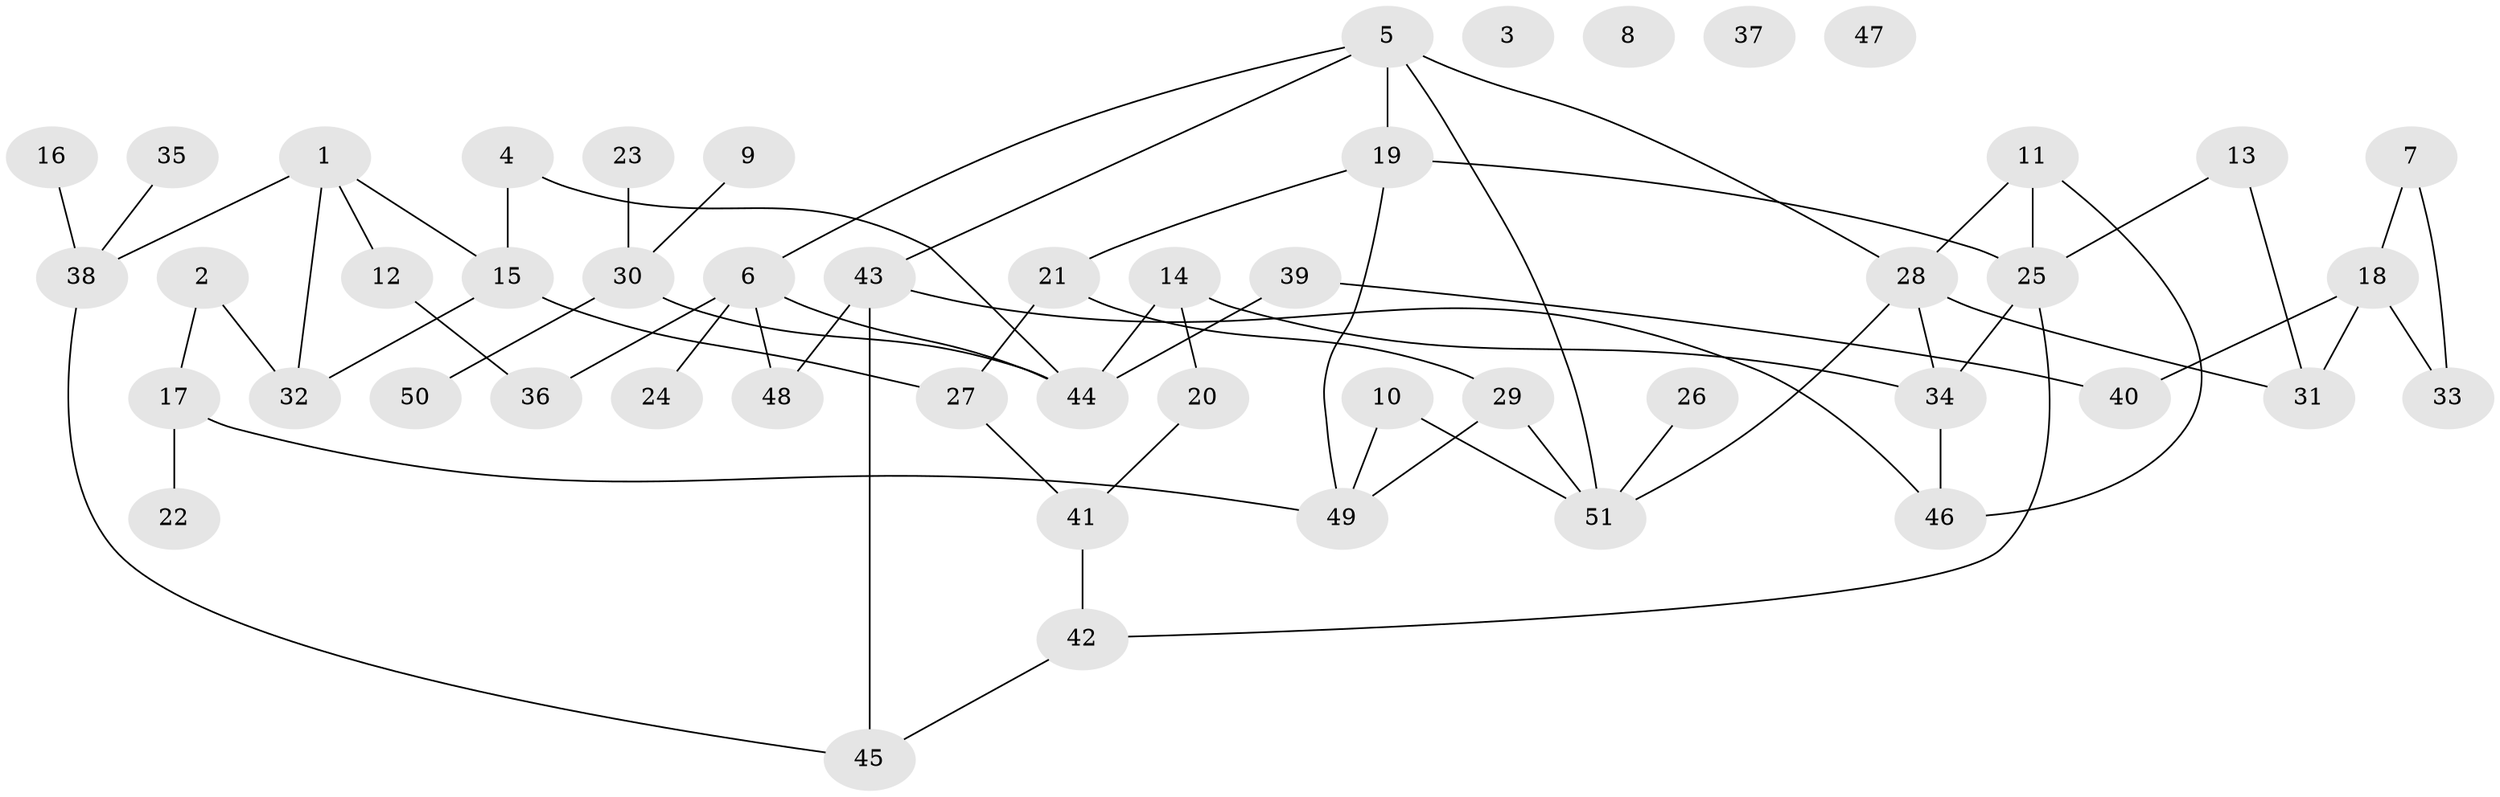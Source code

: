// Generated by graph-tools (version 1.1) at 2025/13/03/09/25 04:13:06]
// undirected, 51 vertices, 67 edges
graph export_dot {
graph [start="1"]
  node [color=gray90,style=filled];
  1;
  2;
  3;
  4;
  5;
  6;
  7;
  8;
  9;
  10;
  11;
  12;
  13;
  14;
  15;
  16;
  17;
  18;
  19;
  20;
  21;
  22;
  23;
  24;
  25;
  26;
  27;
  28;
  29;
  30;
  31;
  32;
  33;
  34;
  35;
  36;
  37;
  38;
  39;
  40;
  41;
  42;
  43;
  44;
  45;
  46;
  47;
  48;
  49;
  50;
  51;
  1 -- 12;
  1 -- 15;
  1 -- 32;
  1 -- 38;
  2 -- 17;
  2 -- 32;
  4 -- 15;
  4 -- 44;
  5 -- 6;
  5 -- 19;
  5 -- 28;
  5 -- 43;
  5 -- 51;
  6 -- 24;
  6 -- 36;
  6 -- 44;
  6 -- 48;
  7 -- 18;
  7 -- 33;
  9 -- 30;
  10 -- 49;
  10 -- 51;
  11 -- 25;
  11 -- 28;
  11 -- 46;
  12 -- 36;
  13 -- 25;
  13 -- 31;
  14 -- 20;
  14 -- 34;
  14 -- 44;
  15 -- 27;
  15 -- 32;
  16 -- 38;
  17 -- 22;
  17 -- 49;
  18 -- 31;
  18 -- 33;
  18 -- 40;
  19 -- 21;
  19 -- 25;
  19 -- 49;
  20 -- 41;
  21 -- 27;
  21 -- 29;
  23 -- 30;
  25 -- 34;
  25 -- 42;
  26 -- 51;
  27 -- 41;
  28 -- 31;
  28 -- 34;
  28 -- 51;
  29 -- 49;
  29 -- 51;
  30 -- 44;
  30 -- 50;
  34 -- 46;
  35 -- 38;
  38 -- 45;
  39 -- 40;
  39 -- 44;
  41 -- 42;
  42 -- 45;
  43 -- 45;
  43 -- 46;
  43 -- 48;
}
